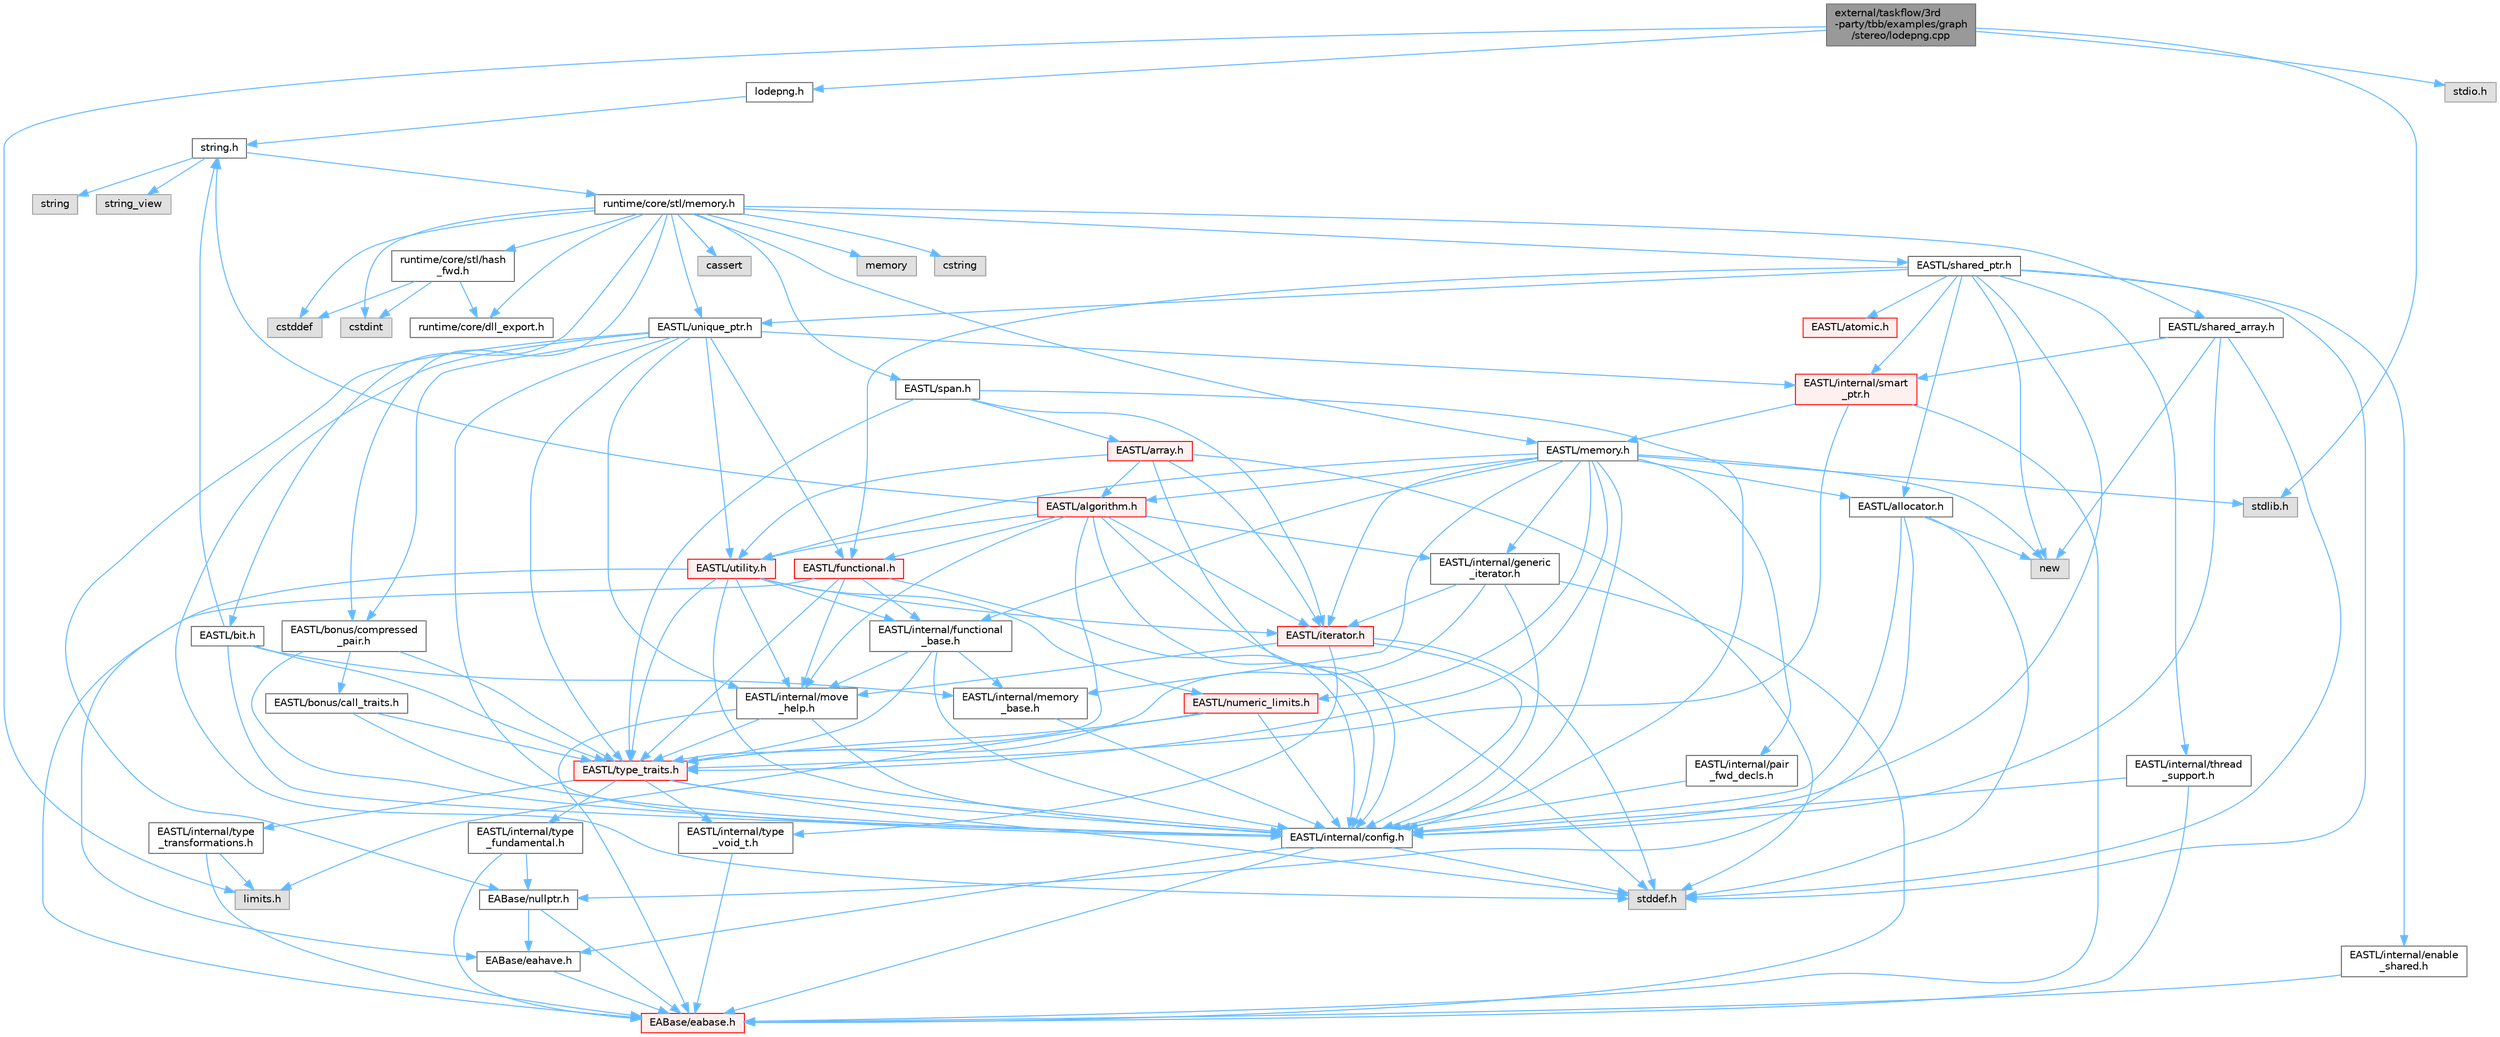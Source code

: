 digraph "external/taskflow/3rd-party/tbb/examples/graph/stereo/lodepng.cpp"
{
 // LATEX_PDF_SIZE
  bgcolor="transparent";
  edge [fontname=Helvetica,fontsize=10,labelfontname=Helvetica,labelfontsize=10];
  node [fontname=Helvetica,fontsize=10,shape=box,height=0.2,width=0.4];
  Node1 [id="Node000001",label="external/taskflow/3rd\l-party/tbb/examples/graph\l/stereo/lodepng.cpp",height=0.2,width=0.4,color="gray40", fillcolor="grey60", style="filled", fontcolor="black",tooltip=" "];
  Node1 -> Node2 [id="edge1_Node000001_Node000002",color="steelblue1",style="solid",tooltip=" "];
  Node2 [id="Node000002",label="lodepng.h",height=0.2,width=0.4,color="grey40", fillcolor="white", style="filled",URL="$lodepng_8h.html",tooltip=" "];
  Node2 -> Node3 [id="edge2_Node000002_Node000003",color="steelblue1",style="solid",tooltip=" "];
  Node3 [id="Node000003",label="string.h",height=0.2,width=0.4,color="grey40", fillcolor="white", style="filled",URL="$string_8h.html",tooltip=" "];
  Node3 -> Node4 [id="edge3_Node000003_Node000004",color="steelblue1",style="solid",tooltip=" "];
  Node4 [id="Node000004",label="string",height=0.2,width=0.4,color="grey60", fillcolor="#E0E0E0", style="filled",tooltip=" "];
  Node3 -> Node5 [id="edge4_Node000003_Node000005",color="steelblue1",style="solid",tooltip=" "];
  Node5 [id="Node000005",label="string_view",height=0.2,width=0.4,color="grey60", fillcolor="#E0E0E0", style="filled",tooltip=" "];
  Node3 -> Node6 [id="edge5_Node000003_Node000006",color="steelblue1",style="solid",tooltip=" "];
  Node6 [id="Node000006",label="runtime/core/stl/memory.h",height=0.2,width=0.4,color="grey40", fillcolor="white", style="filled",URL="$runtime_2core_2stl_2memory_8h.html",tooltip=" "];
  Node6 -> Node7 [id="edge6_Node000006_Node000007",color="steelblue1",style="solid",tooltip=" "];
  Node7 [id="Node000007",label="cstddef",height=0.2,width=0.4,color="grey60", fillcolor="#E0E0E0", style="filled",tooltip=" "];
  Node6 -> Node8 [id="edge7_Node000006_Node000008",color="steelblue1",style="solid",tooltip=" "];
  Node8 [id="Node000008",label="cstdint",height=0.2,width=0.4,color="grey60", fillcolor="#E0E0E0", style="filled",tooltip=" "];
  Node6 -> Node9 [id="edge8_Node000006_Node000009",color="steelblue1",style="solid",tooltip=" "];
  Node9 [id="Node000009",label="cassert",height=0.2,width=0.4,color="grey60", fillcolor="#E0E0E0", style="filled",tooltip=" "];
  Node6 -> Node10 [id="edge9_Node000006_Node000010",color="steelblue1",style="solid",tooltip=" "];
  Node10 [id="Node000010",label="memory",height=0.2,width=0.4,color="grey60", fillcolor="#E0E0E0", style="filled",tooltip=" "];
  Node6 -> Node11 [id="edge10_Node000006_Node000011",color="steelblue1",style="solid",tooltip=" "];
  Node11 [id="Node000011",label="cstring",height=0.2,width=0.4,color="grey60", fillcolor="#E0E0E0", style="filled",tooltip=" "];
  Node6 -> Node12 [id="edge11_Node000006_Node000012",color="steelblue1",style="solid",tooltip=" "];
  Node12 [id="Node000012",label="EASTL/bit.h",height=0.2,width=0.4,color="grey40", fillcolor="white", style="filled",URL="$bit_8h.html",tooltip=" "];
  Node12 -> Node13 [id="edge12_Node000012_Node000013",color="steelblue1",style="solid",tooltip=" "];
  Node13 [id="Node000013",label="EASTL/internal/config.h",height=0.2,width=0.4,color="grey40", fillcolor="white", style="filled",URL="$runtime_2_e_a_s_t_l_2include_2_e_a_s_t_l_2internal_2config_8h.html",tooltip=" "];
  Node13 -> Node14 [id="edge13_Node000013_Node000014",color="steelblue1",style="solid",tooltip=" "];
  Node14 [id="Node000014",label="EABase/eabase.h",height=0.2,width=0.4,color="red", fillcolor="#FFF0F0", style="filled",URL="$eabase_8h.html",tooltip=" "];
  Node13 -> Node20 [id="edge14_Node000013_Node000020",color="steelblue1",style="solid",tooltip=" "];
  Node20 [id="Node000020",label="EABase/eahave.h",height=0.2,width=0.4,color="grey40", fillcolor="white", style="filled",URL="$eahave_8h.html",tooltip=" "];
  Node20 -> Node14 [id="edge15_Node000020_Node000014",color="steelblue1",style="solid",tooltip=" "];
  Node13 -> Node21 [id="edge16_Node000013_Node000021",color="steelblue1",style="solid",tooltip=" "];
  Node21 [id="Node000021",label="stddef.h",height=0.2,width=0.4,color="grey60", fillcolor="#E0E0E0", style="filled",tooltip=" "];
  Node12 -> Node22 [id="edge17_Node000012_Node000022",color="steelblue1",style="solid",tooltip=" "];
  Node22 [id="Node000022",label="EASTL/internal/memory\l_base.h",height=0.2,width=0.4,color="grey40", fillcolor="white", style="filled",URL="$memory__base_8h.html",tooltip=" "];
  Node22 -> Node13 [id="edge18_Node000022_Node000013",color="steelblue1",style="solid",tooltip=" "];
  Node12 -> Node23 [id="edge19_Node000012_Node000023",color="steelblue1",style="solid",tooltip=" "];
  Node23 [id="Node000023",label="EASTL/type_traits.h",height=0.2,width=0.4,color="red", fillcolor="#FFF0F0", style="filled",URL="$_e_a_s_t_l_2include_2_e_a_s_t_l_2type__traits_8h.html",tooltip=" "];
  Node23 -> Node13 [id="edge20_Node000023_Node000013",color="steelblue1",style="solid",tooltip=" "];
  Node23 -> Node21 [id="edge21_Node000023_Node000021",color="steelblue1",style="solid",tooltip=" "];
  Node23 -> Node24 [id="edge22_Node000023_Node000024",color="steelblue1",style="solid",tooltip=" "];
  Node24 [id="Node000024",label="EASTL/internal/type\l_fundamental.h",height=0.2,width=0.4,color="grey40", fillcolor="white", style="filled",URL="$type__fundamental_8h.html",tooltip=" "];
  Node24 -> Node14 [id="edge23_Node000024_Node000014",color="steelblue1",style="solid",tooltip=" "];
  Node24 -> Node25 [id="edge24_Node000024_Node000025",color="steelblue1",style="solid",tooltip=" "];
  Node25 [id="Node000025",label="EABase/nullptr.h",height=0.2,width=0.4,color="grey40", fillcolor="white", style="filled",URL="$nullptr_8h.html",tooltip=" "];
  Node25 -> Node14 [id="edge25_Node000025_Node000014",color="steelblue1",style="solid",tooltip=" "];
  Node25 -> Node20 [id="edge26_Node000025_Node000020",color="steelblue1",style="solid",tooltip=" "];
  Node23 -> Node26 [id="edge27_Node000023_Node000026",color="steelblue1",style="solid",tooltip=" "];
  Node26 [id="Node000026",label="EASTL/internal/type\l_transformations.h",height=0.2,width=0.4,color="grey40", fillcolor="white", style="filled",URL="$type__transformations_8h.html",tooltip=" "];
  Node26 -> Node14 [id="edge28_Node000026_Node000014",color="steelblue1",style="solid",tooltip=" "];
  Node26 -> Node27 [id="edge29_Node000026_Node000027",color="steelblue1",style="solid",tooltip=" "];
  Node27 [id="Node000027",label="limits.h",height=0.2,width=0.4,color="grey60", fillcolor="#E0E0E0", style="filled",tooltip=" "];
  Node23 -> Node28 [id="edge30_Node000023_Node000028",color="steelblue1",style="solid",tooltip=" "];
  Node28 [id="Node000028",label="EASTL/internal/type\l_void_t.h",height=0.2,width=0.4,color="grey40", fillcolor="white", style="filled",URL="$type__void__t_8h.html",tooltip=" "];
  Node28 -> Node14 [id="edge31_Node000028_Node000014",color="steelblue1",style="solid",tooltip=" "];
  Node12 -> Node3 [id="edge32_Node000012_Node000003",color="steelblue1",style="solid",tooltip=" "];
  Node6 -> Node33 [id="edge33_Node000006_Node000033",color="steelblue1",style="solid",tooltip=" "];
  Node33 [id="Node000033",label="EASTL/memory.h",height=0.2,width=0.4,color="grey40", fillcolor="white", style="filled",URL="$runtime_2_e_a_s_t_l_2include_2_e_a_s_t_l_2memory_8h.html",tooltip=" "];
  Node33 -> Node13 [id="edge34_Node000033_Node000013",color="steelblue1",style="solid",tooltip=" "];
  Node33 -> Node22 [id="edge35_Node000033_Node000022",color="steelblue1",style="solid",tooltip=" "];
  Node33 -> Node34 [id="edge36_Node000033_Node000034",color="steelblue1",style="solid",tooltip=" "];
  Node34 [id="Node000034",label="EASTL/internal/generic\l_iterator.h",height=0.2,width=0.4,color="grey40", fillcolor="white", style="filled",URL="$generic__iterator_8h.html",tooltip=" "];
  Node34 -> Node14 [id="edge37_Node000034_Node000014",color="steelblue1",style="solid",tooltip=" "];
  Node34 -> Node13 [id="edge38_Node000034_Node000013",color="steelblue1",style="solid",tooltip=" "];
  Node34 -> Node35 [id="edge39_Node000034_Node000035",color="steelblue1",style="solid",tooltip=" "];
  Node35 [id="Node000035",label="EASTL/iterator.h",height=0.2,width=0.4,color="red", fillcolor="#FFF0F0", style="filled",URL="$_e_a_s_t_l_2include_2_e_a_s_t_l_2iterator_8h.html",tooltip=" "];
  Node35 -> Node13 [id="edge40_Node000035_Node000013",color="steelblue1",style="solid",tooltip=" "];
  Node35 -> Node36 [id="edge41_Node000035_Node000036",color="steelblue1",style="solid",tooltip=" "];
  Node36 [id="Node000036",label="EASTL/internal/move\l_help.h",height=0.2,width=0.4,color="grey40", fillcolor="white", style="filled",URL="$move__help_8h.html",tooltip=" "];
  Node36 -> Node14 [id="edge42_Node000036_Node000014",color="steelblue1",style="solid",tooltip=" "];
  Node36 -> Node13 [id="edge43_Node000036_Node000013",color="steelblue1",style="solid",tooltip=" "];
  Node36 -> Node23 [id="edge44_Node000036_Node000023",color="steelblue1",style="solid",tooltip=" "];
  Node35 -> Node28 [id="edge45_Node000035_Node000028",color="steelblue1",style="solid",tooltip=" "];
  Node35 -> Node21 [id="edge46_Node000035_Node000021",color="steelblue1",style="solid",tooltip=" "];
  Node34 -> Node23 [id="edge47_Node000034_Node000023",color="steelblue1",style="solid",tooltip=" "];
  Node33 -> Node38 [id="edge48_Node000033_Node000038",color="steelblue1",style="solid",tooltip=" "];
  Node38 [id="Node000038",label="EASTL/internal/pair\l_fwd_decls.h",height=0.2,width=0.4,color="grey40", fillcolor="white", style="filled",URL="$pair__fwd__decls_8h.html",tooltip=" "];
  Node38 -> Node13 [id="edge49_Node000038_Node000013",color="steelblue1",style="solid",tooltip=" "];
  Node33 -> Node39 [id="edge50_Node000033_Node000039",color="steelblue1",style="solid",tooltip=" "];
  Node39 [id="Node000039",label="EASTL/internal/functional\l_base.h",height=0.2,width=0.4,color="grey40", fillcolor="white", style="filled",URL="$functional__base_8h.html",tooltip=" "];
  Node39 -> Node13 [id="edge51_Node000039_Node000013",color="steelblue1",style="solid",tooltip=" "];
  Node39 -> Node22 [id="edge52_Node000039_Node000022",color="steelblue1",style="solid",tooltip=" "];
  Node39 -> Node36 [id="edge53_Node000039_Node000036",color="steelblue1",style="solid",tooltip=" "];
  Node39 -> Node23 [id="edge54_Node000039_Node000023",color="steelblue1",style="solid",tooltip=" "];
  Node33 -> Node40 [id="edge55_Node000033_Node000040",color="steelblue1",style="solid",tooltip=" "];
  Node40 [id="Node000040",label="EASTL/algorithm.h",height=0.2,width=0.4,color="red", fillcolor="#FFF0F0", style="filled",URL="$_e_a_s_t_l_2include_2_e_a_s_t_l_2algorithm_8h.html",tooltip=" "];
  Node40 -> Node13 [id="edge56_Node000040_Node000013",color="steelblue1",style="solid",tooltip=" "];
  Node40 -> Node23 [id="edge57_Node000040_Node000023",color="steelblue1",style="solid",tooltip=" "];
  Node40 -> Node36 [id="edge58_Node000040_Node000036",color="steelblue1",style="solid",tooltip=" "];
  Node40 -> Node35 [id="edge59_Node000040_Node000035",color="steelblue1",style="solid",tooltip=" "];
  Node40 -> Node43 [id="edge60_Node000040_Node000043",color="steelblue1",style="solid",tooltip=" "];
  Node43 [id="Node000043",label="EASTL/functional.h",height=0.2,width=0.4,color="red", fillcolor="#FFF0F0", style="filled",URL="$_e_a_s_t_l_2include_2_e_a_s_t_l_2functional_8h.html",tooltip=" "];
  Node43 -> Node14 [id="edge61_Node000043_Node000014",color="steelblue1",style="solid",tooltip=" "];
  Node43 -> Node13 [id="edge62_Node000043_Node000013",color="steelblue1",style="solid",tooltip=" "];
  Node43 -> Node36 [id="edge63_Node000043_Node000036",color="steelblue1",style="solid",tooltip=" "];
  Node43 -> Node23 [id="edge64_Node000043_Node000023",color="steelblue1",style="solid",tooltip=" "];
  Node43 -> Node39 [id="edge65_Node000043_Node000039",color="steelblue1",style="solid",tooltip=" "];
  Node40 -> Node50 [id="edge66_Node000040_Node000050",color="steelblue1",style="solid",tooltip=" "];
  Node50 [id="Node000050",label="EASTL/utility.h",height=0.2,width=0.4,color="red", fillcolor="#FFF0F0", style="filled",URL="$runtime_2_e_a_s_t_l_2include_2_e_a_s_t_l_2utility_8h.html",tooltip=" "];
  Node50 -> Node13 [id="edge67_Node000050_Node000013",color="steelblue1",style="solid",tooltip=" "];
  Node50 -> Node23 [id="edge68_Node000050_Node000023",color="steelblue1",style="solid",tooltip=" "];
  Node50 -> Node35 [id="edge69_Node000050_Node000035",color="steelblue1",style="solid",tooltip=" "];
  Node50 -> Node51 [id="edge70_Node000050_Node000051",color="steelblue1",style="solid",tooltip=" "];
  Node51 [id="Node000051",label="EASTL/numeric_limits.h",height=0.2,width=0.4,color="red", fillcolor="#FFF0F0", style="filled",URL="$numeric__limits_8h.html",tooltip=" "];
  Node51 -> Node13 [id="edge71_Node000051_Node000013",color="steelblue1",style="solid",tooltip=" "];
  Node51 -> Node23 [id="edge72_Node000051_Node000023",color="steelblue1",style="solid",tooltip=" "];
  Node51 -> Node27 [id="edge73_Node000051_Node000027",color="steelblue1",style="solid",tooltip=" "];
  Node50 -> Node39 [id="edge74_Node000050_Node000039",color="steelblue1",style="solid",tooltip=" "];
  Node50 -> Node36 [id="edge75_Node000050_Node000036",color="steelblue1",style="solid",tooltip=" "];
  Node50 -> Node20 [id="edge76_Node000050_Node000020",color="steelblue1",style="solid",tooltip=" "];
  Node40 -> Node34 [id="edge77_Node000040_Node000034",color="steelblue1",style="solid",tooltip=" "];
  Node40 -> Node21 [id="edge78_Node000040_Node000021",color="steelblue1",style="solid",tooltip=" "];
  Node40 -> Node3 [id="edge79_Node000040_Node000003",color="steelblue1",style="solid",tooltip=" "];
  Node33 -> Node23 [id="edge80_Node000033_Node000023",color="steelblue1",style="solid",tooltip=" "];
  Node33 -> Node47 [id="edge81_Node000033_Node000047",color="steelblue1",style="solid",tooltip=" "];
  Node47 [id="Node000047",label="EASTL/allocator.h",height=0.2,width=0.4,color="grey40", fillcolor="white", style="filled",URL="$runtime_2_e_a_s_t_l_2include_2_e_a_s_t_l_2allocator_8h.html",tooltip=" "];
  Node47 -> Node13 [id="edge82_Node000047_Node000013",color="steelblue1",style="solid",tooltip=" "];
  Node47 -> Node25 [id="edge83_Node000047_Node000025",color="steelblue1",style="solid",tooltip=" "];
  Node47 -> Node21 [id="edge84_Node000047_Node000021",color="steelblue1",style="solid",tooltip=" "];
  Node47 -> Node48 [id="edge85_Node000047_Node000048",color="steelblue1",style="solid",tooltip=" "];
  Node48 [id="Node000048",label="new",height=0.2,width=0.4,color="grey60", fillcolor="#E0E0E0", style="filled",tooltip=" "];
  Node33 -> Node35 [id="edge86_Node000033_Node000035",color="steelblue1",style="solid",tooltip=" "];
  Node33 -> Node50 [id="edge87_Node000033_Node000050",color="steelblue1",style="solid",tooltip=" "];
  Node33 -> Node51 [id="edge88_Node000033_Node000051",color="steelblue1",style="solid",tooltip=" "];
  Node33 -> Node60 [id="edge89_Node000033_Node000060",color="steelblue1",style="solid",tooltip=" "];
  Node60 [id="Node000060",label="stdlib.h",height=0.2,width=0.4,color="grey60", fillcolor="#E0E0E0", style="filled",tooltip=" "];
  Node33 -> Node48 [id="edge90_Node000033_Node000048",color="steelblue1",style="solid",tooltip=" "];
  Node6 -> Node61 [id="edge91_Node000006_Node000061",color="steelblue1",style="solid",tooltip=" "];
  Node61 [id="Node000061",label="EASTL/shared_array.h",height=0.2,width=0.4,color="grey40", fillcolor="white", style="filled",URL="$shared__array_8h.html",tooltip=" "];
  Node61 -> Node13 [id="edge92_Node000061_Node000013",color="steelblue1",style="solid",tooltip=" "];
  Node61 -> Node62 [id="edge93_Node000061_Node000062",color="steelblue1",style="solid",tooltip=" "];
  Node62 [id="Node000062",label="EASTL/internal/smart\l_ptr.h",height=0.2,width=0.4,color="red", fillcolor="#FFF0F0", style="filled",URL="$smart__ptr_8h.html",tooltip=" "];
  Node62 -> Node14 [id="edge94_Node000062_Node000014",color="steelblue1",style="solid",tooltip=" "];
  Node62 -> Node33 [id="edge95_Node000062_Node000033",color="steelblue1",style="solid",tooltip=" "];
  Node62 -> Node23 [id="edge96_Node000062_Node000023",color="steelblue1",style="solid",tooltip=" "];
  Node61 -> Node48 [id="edge97_Node000061_Node000048",color="steelblue1",style="solid",tooltip=" "];
  Node61 -> Node21 [id="edge98_Node000061_Node000021",color="steelblue1",style="solid",tooltip=" "];
  Node6 -> Node64 [id="edge99_Node000006_Node000064",color="steelblue1",style="solid",tooltip=" "];
  Node64 [id="Node000064",label="EASTL/unique_ptr.h",height=0.2,width=0.4,color="grey40", fillcolor="white", style="filled",URL="$unique__ptr_8h.html",tooltip=" "];
  Node64 -> Node25 [id="edge100_Node000064_Node000025",color="steelblue1",style="solid",tooltip=" "];
  Node64 -> Node65 [id="edge101_Node000064_Node000065",color="steelblue1",style="solid",tooltip=" "];
  Node65 [id="Node000065",label="EASTL/bonus/compressed\l_pair.h",height=0.2,width=0.4,color="grey40", fillcolor="white", style="filled",URL="$compressed__pair_8h.html",tooltip=" "];
  Node65 -> Node13 [id="edge102_Node000065_Node000013",color="steelblue1",style="solid",tooltip=" "];
  Node65 -> Node23 [id="edge103_Node000065_Node000023",color="steelblue1",style="solid",tooltip=" "];
  Node65 -> Node66 [id="edge104_Node000065_Node000066",color="steelblue1",style="solid",tooltip=" "];
  Node66 [id="Node000066",label="EASTL/bonus/call_traits.h",height=0.2,width=0.4,color="grey40", fillcolor="white", style="filled",URL="$call__traits_8h.html",tooltip=" "];
  Node66 -> Node13 [id="edge105_Node000066_Node000013",color="steelblue1",style="solid",tooltip=" "];
  Node66 -> Node23 [id="edge106_Node000066_Node000023",color="steelblue1",style="solid",tooltip=" "];
  Node64 -> Node43 [id="edge107_Node000064_Node000043",color="steelblue1",style="solid",tooltip=" "];
  Node64 -> Node13 [id="edge108_Node000064_Node000013",color="steelblue1",style="solid",tooltip=" "];
  Node64 -> Node36 [id="edge109_Node000064_Node000036",color="steelblue1",style="solid",tooltip=" "];
  Node64 -> Node62 [id="edge110_Node000064_Node000062",color="steelblue1",style="solid",tooltip=" "];
  Node64 -> Node23 [id="edge111_Node000064_Node000023",color="steelblue1",style="solid",tooltip=" "];
  Node64 -> Node50 [id="edge112_Node000064_Node000050",color="steelblue1",style="solid",tooltip=" "];
  Node64 -> Node21 [id="edge113_Node000064_Node000021",color="steelblue1",style="solid",tooltip=" "];
  Node6 -> Node67 [id="edge114_Node000006_Node000067",color="steelblue1",style="solid",tooltip=" "];
  Node67 [id="Node000067",label="EASTL/shared_ptr.h",height=0.2,width=0.4,color="grey40", fillcolor="white", style="filled",URL="$shared__ptr_8h.html",tooltip=" "];
  Node67 -> Node13 [id="edge115_Node000067_Node000013",color="steelblue1",style="solid",tooltip=" "];
  Node67 -> Node62 [id="edge116_Node000067_Node000062",color="steelblue1",style="solid",tooltip=" "];
  Node67 -> Node68 [id="edge117_Node000067_Node000068",color="steelblue1",style="solid",tooltip=" "];
  Node68 [id="Node000068",label="EASTL/internal/thread\l_support.h",height=0.2,width=0.4,color="grey40", fillcolor="white", style="filled",URL="$thread__support_8h.html",tooltip=" "];
  Node68 -> Node14 [id="edge118_Node000068_Node000014",color="steelblue1",style="solid",tooltip=" "];
  Node68 -> Node13 [id="edge119_Node000068_Node000013",color="steelblue1",style="solid",tooltip=" "];
  Node67 -> Node64 [id="edge120_Node000067_Node000064",color="steelblue1",style="solid",tooltip=" "];
  Node67 -> Node43 [id="edge121_Node000067_Node000043",color="steelblue1",style="solid",tooltip=" "];
  Node67 -> Node47 [id="edge122_Node000067_Node000047",color="steelblue1",style="solid",tooltip=" "];
  Node67 -> Node69 [id="edge123_Node000067_Node000069",color="steelblue1",style="solid",tooltip=" "];
  Node69 [id="Node000069",label="EASTL/atomic.h",height=0.2,width=0.4,color="red", fillcolor="#FFF0F0", style="filled",URL="$runtime_2_e_a_s_t_l_2include_2_e_a_s_t_l_2atomic_8h.html",tooltip=" "];
  Node67 -> Node48 [id="edge124_Node000067_Node000048",color="steelblue1",style="solid",tooltip=" "];
  Node67 -> Node21 [id="edge125_Node000067_Node000021",color="steelblue1",style="solid",tooltip=" "];
  Node67 -> Node146 [id="edge126_Node000067_Node000146",color="steelblue1",style="solid",tooltip=" "];
  Node146 [id="Node000146",label="EASTL/internal/enable\l_shared.h",height=0.2,width=0.4,color="grey40", fillcolor="white", style="filled",URL="$enable__shared_8h.html",tooltip=" "];
  Node146 -> Node14 [id="edge127_Node000146_Node000014",color="steelblue1",style="solid",tooltip=" "];
  Node6 -> Node147 [id="edge128_Node000006_Node000147",color="steelblue1",style="solid",tooltip=" "];
  Node147 [id="Node000147",label="EASTL/span.h",height=0.2,width=0.4,color="grey40", fillcolor="white", style="filled",URL="$span_8h.html",tooltip=" "];
  Node147 -> Node13 [id="edge129_Node000147_Node000013",color="steelblue1",style="solid",tooltip=" "];
  Node147 -> Node23 [id="edge130_Node000147_Node000023",color="steelblue1",style="solid",tooltip=" "];
  Node147 -> Node35 [id="edge131_Node000147_Node000035",color="steelblue1",style="solid",tooltip=" "];
  Node147 -> Node148 [id="edge132_Node000147_Node000148",color="steelblue1",style="solid",tooltip=" "];
  Node148 [id="Node000148",label="EASTL/array.h",height=0.2,width=0.4,color="red", fillcolor="#FFF0F0", style="filled",URL="$runtime_2_e_a_s_t_l_2include_2_e_a_s_t_l_2array_8h.html",tooltip=" "];
  Node148 -> Node13 [id="edge133_Node000148_Node000013",color="steelblue1",style="solid",tooltip=" "];
  Node148 -> Node35 [id="edge134_Node000148_Node000035",color="steelblue1",style="solid",tooltip=" "];
  Node148 -> Node40 [id="edge135_Node000148_Node000040",color="steelblue1",style="solid",tooltip=" "];
  Node148 -> Node50 [id="edge136_Node000148_Node000050",color="steelblue1",style="solid",tooltip=" "];
  Node148 -> Node21 [id="edge137_Node000148_Node000021",color="steelblue1",style="solid",tooltip=" "];
  Node6 -> Node65 [id="edge138_Node000006_Node000065",color="steelblue1",style="solid",tooltip=" "];
  Node6 -> Node150 [id="edge139_Node000006_Node000150",color="steelblue1",style="solid",tooltip=" "];
  Node150 [id="Node000150",label="runtime/core/dll_export.h",height=0.2,width=0.4,color="grey40", fillcolor="white", style="filled",URL="$dll__export_8h.html",tooltip=" "];
  Node6 -> Node151 [id="edge140_Node000006_Node000151",color="steelblue1",style="solid",tooltip=" "];
  Node151 [id="Node000151",label="runtime/core/stl/hash\l_fwd.h",height=0.2,width=0.4,color="grey40", fillcolor="white", style="filled",URL="$hash__fwd_8h.html",tooltip=" "];
  Node151 -> Node7 [id="edge141_Node000151_Node000007",color="steelblue1",style="solid",tooltip=" "];
  Node151 -> Node8 [id="edge142_Node000151_Node000008",color="steelblue1",style="solid",tooltip=" "];
  Node151 -> Node150 [id="edge143_Node000151_Node000150",color="steelblue1",style="solid",tooltip=" "];
  Node1 -> Node27 [id="edge144_Node000001_Node000027",color="steelblue1",style="solid",tooltip=" "];
  Node1 -> Node152 [id="edge145_Node000001_Node000152",color="steelblue1",style="solid",tooltip=" "];
  Node152 [id="Node000152",label="stdio.h",height=0.2,width=0.4,color="grey60", fillcolor="#E0E0E0", style="filled",tooltip=" "];
  Node1 -> Node60 [id="edge146_Node000001_Node000060",color="steelblue1",style="solid",tooltip=" "];
}
